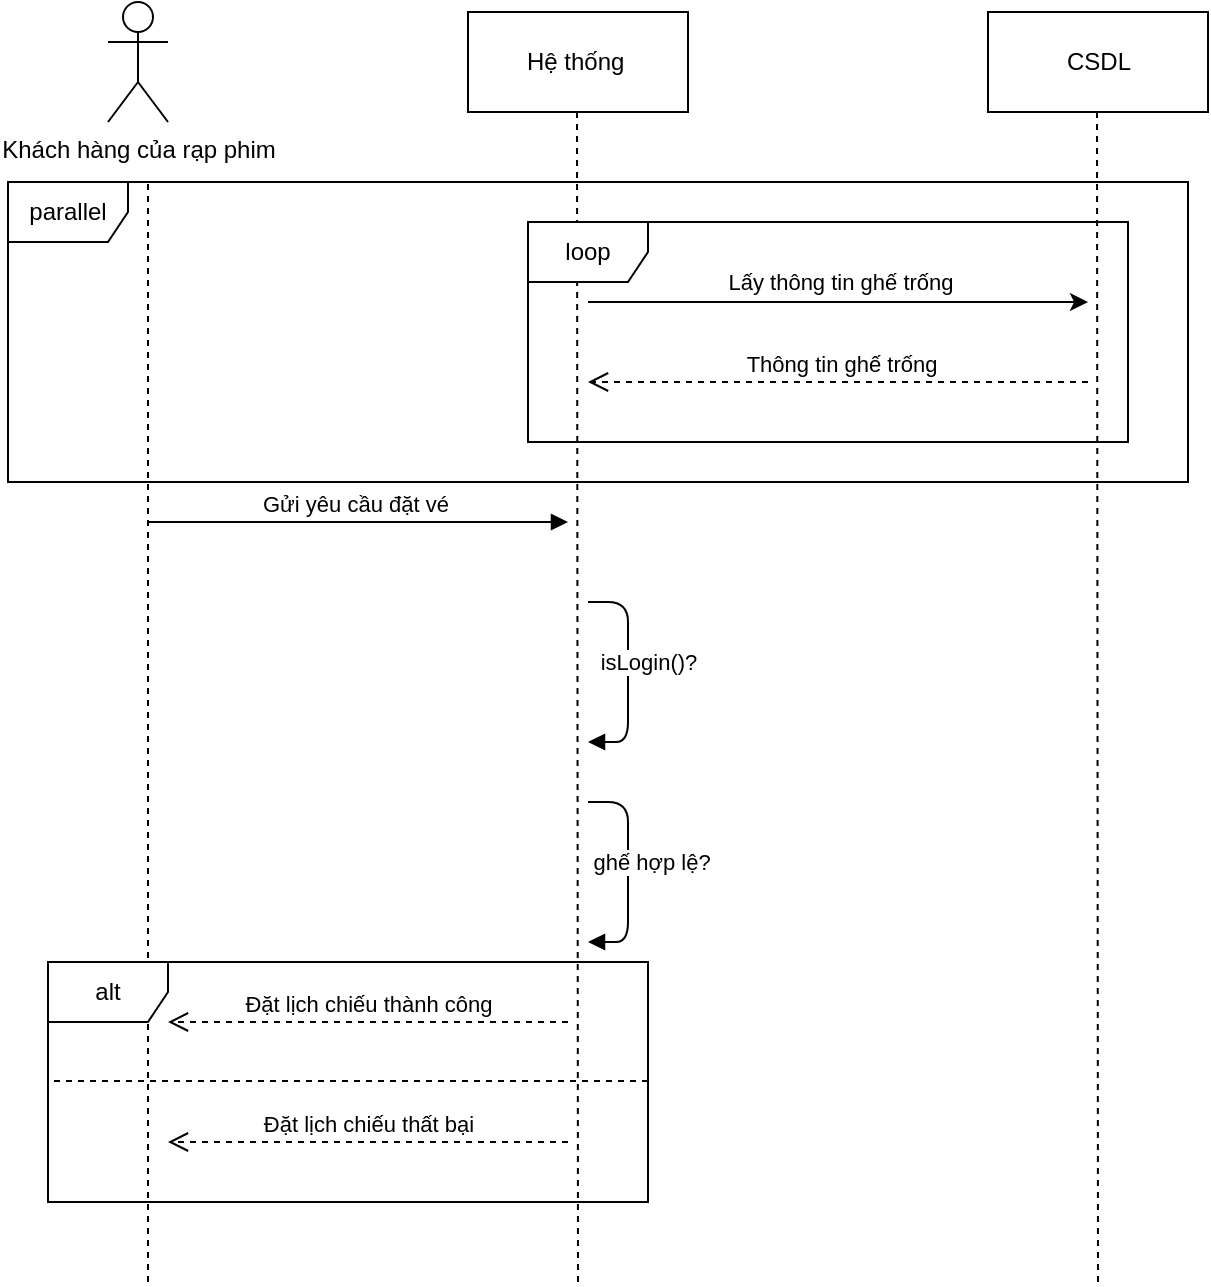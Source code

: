 <mxfile version="13.7.9" type="device"><diagram id="kgpKYQtTHZ0yAKxKKP6v" name="Page-1"><mxGraphModel dx="806" dy="534" grid="1" gridSize="10" guides="1" tooltips="1" connect="1" arrows="1" fold="1" page="1" pageScale="1" pageWidth="850" pageHeight="1100" math="0" shadow="0"><root><mxCell id="0"/><mxCell id="1" parent="0"/><mxCell id="21ppwW85tVGY1DhmPRrg-1" value="Khách hàng của rạp phim" style="shape=umlActor;verticalLabelPosition=bottom;verticalAlign=top;html=1;" vertex="1" parent="1"><mxGeometry x="100" y="80" width="30" height="60" as="geometry"/></mxCell><mxCell id="21ppwW85tVGY1DhmPRrg-3" value="Hệ thống&amp;nbsp;" style="html=1;" vertex="1" parent="1"><mxGeometry x="280" y="85" width="110" height="50" as="geometry"/></mxCell><mxCell id="21ppwW85tVGY1DhmPRrg-4" value="&amp;nbsp;CSDL&amp;nbsp;" style="html=1;" vertex="1" parent="1"><mxGeometry x="540" y="85" width="110" height="50" as="geometry"/></mxCell><mxCell id="21ppwW85tVGY1DhmPRrg-5" value="" style="endArrow=none;dashed=1;html=1;" edge="1" parent="1"><mxGeometry width="50" height="50" relative="1" as="geometry"><mxPoint x="120" y="720" as="sourcePoint"/><mxPoint x="120" y="170" as="targetPoint"/></mxGeometry></mxCell><mxCell id="21ppwW85tVGY1DhmPRrg-6" value="" style="endArrow=none;dashed=1;html=1;" edge="1" parent="1"><mxGeometry width="50" height="50" relative="1" as="geometry"><mxPoint x="335" y="720" as="sourcePoint"/><mxPoint x="334.5" y="135" as="targetPoint"/></mxGeometry></mxCell><mxCell id="21ppwW85tVGY1DhmPRrg-7" value="" style="endArrow=none;dashed=1;html=1;" edge="1" parent="1"><mxGeometry width="50" height="50" relative="1" as="geometry"><mxPoint x="595" y="720" as="sourcePoint"/><mxPoint x="594.5" y="135" as="targetPoint"/></mxGeometry></mxCell><mxCell id="21ppwW85tVGY1DhmPRrg-14" value="" style="endArrow=classic;html=1;" edge="1" parent="1"><mxGeometry width="50" height="50" relative="1" as="geometry"><mxPoint x="340" y="230" as="sourcePoint"/><mxPoint x="590" y="230" as="targetPoint"/></mxGeometry></mxCell><mxCell id="21ppwW85tVGY1DhmPRrg-15" value="Lấy thông tin ghế trống" style="edgeLabel;html=1;align=center;verticalAlign=middle;resizable=0;points=[];" vertex="1" connectable="0" parent="21ppwW85tVGY1DhmPRrg-14"><mxGeometry x="-0.139" y="-2" relative="1" as="geometry"><mxPoint x="18" y="-12" as="offset"/></mxGeometry></mxCell><mxCell id="21ppwW85tVGY1DhmPRrg-16" value="&amp;nbsp;Thông tin ghế trống" style="html=1;verticalAlign=bottom;endArrow=open;dashed=1;endSize=8;" edge="1" parent="1"><mxGeometry relative="1" as="geometry"><mxPoint x="590" y="270" as="sourcePoint"/><mxPoint x="340" y="270" as="targetPoint"/></mxGeometry></mxCell><mxCell id="21ppwW85tVGY1DhmPRrg-17" value="loop" style="shape=umlFrame;whiteSpace=wrap;html=1;" vertex="1" parent="1"><mxGeometry x="310" y="190" width="300" height="110" as="geometry"/></mxCell><mxCell id="21ppwW85tVGY1DhmPRrg-18" value="Gửi yêu cầu đặt vé&amp;nbsp;" style="html=1;verticalAlign=bottom;endArrow=block;" edge="1" parent="1"><mxGeometry width="80" relative="1" as="geometry"><mxPoint x="120" y="340" as="sourcePoint"/><mxPoint x="330" y="340" as="targetPoint"/></mxGeometry></mxCell><mxCell id="21ppwW85tVGY1DhmPRrg-19" value="isLogin()?" style="html=1;verticalAlign=bottom;endArrow=block;" edge="1" parent="1"><mxGeometry x="0.068" y="10" width="80" relative="1" as="geometry"><mxPoint x="340" y="380" as="sourcePoint"/><mxPoint x="340" y="450" as="targetPoint"/><Array as="points"><mxPoint x="360" y="380"/><mxPoint x="360" y="450"/></Array><mxPoint as="offset"/></mxGeometry></mxCell><mxCell id="21ppwW85tVGY1DhmPRrg-21" value="&amp;nbsp;ghế hợp lệ?" style="html=1;verticalAlign=bottom;endArrow=block;" edge="1" parent="1"><mxGeometry x="0.068" y="10" width="80" relative="1" as="geometry"><mxPoint x="340" y="480" as="sourcePoint"/><mxPoint x="340" y="550" as="targetPoint"/><Array as="points"><mxPoint x="360" y="480"/><mxPoint x="360" y="550"/></Array><mxPoint as="offset"/></mxGeometry></mxCell><mxCell id="21ppwW85tVGY1DhmPRrg-23" value="parallel" style="shape=umlFrame;whiteSpace=wrap;html=1;" vertex="1" parent="1"><mxGeometry x="50" y="170" width="590" height="150" as="geometry"/></mxCell><mxCell id="21ppwW85tVGY1DhmPRrg-24" value="Đặt lịch chiếu thành công" style="html=1;verticalAlign=bottom;endArrow=open;dashed=1;endSize=8;" edge="1" parent="1"><mxGeometry relative="1" as="geometry"><mxPoint x="330" y="590" as="sourcePoint"/><mxPoint x="130" y="590" as="targetPoint"/></mxGeometry></mxCell><mxCell id="21ppwW85tVGY1DhmPRrg-25" value="Đặt lịch chiếu thất bại" style="html=1;verticalAlign=bottom;endArrow=open;dashed=1;endSize=8;" edge="1" parent="1"><mxGeometry relative="1" as="geometry"><mxPoint x="330" y="650" as="sourcePoint"/><mxPoint x="130" y="650" as="targetPoint"/></mxGeometry></mxCell><mxCell id="21ppwW85tVGY1DhmPRrg-26" value="alt" style="shape=umlFrame;whiteSpace=wrap;html=1;" vertex="1" parent="1"><mxGeometry x="70" y="560" width="300" height="120" as="geometry"/></mxCell><mxCell id="21ppwW85tVGY1DhmPRrg-27" value="" style="endArrow=none;dashed=1;html=1;" edge="1" parent="1"><mxGeometry width="50" height="50" relative="1" as="geometry"><mxPoint x="370" y="619.5" as="sourcePoint"/><mxPoint x="70" y="619.5" as="targetPoint"/></mxGeometry></mxCell></root></mxGraphModel></diagram></mxfile>